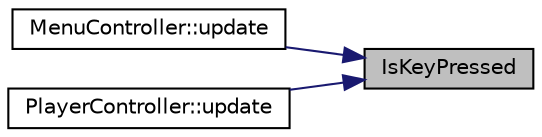 digraph "IsKeyPressed"
{
 // LATEX_PDF_SIZE
  edge [fontname="Helvetica",fontsize="10",labelfontname="Helvetica",labelfontsize="10"];
  node [fontname="Helvetica",fontsize="10",shape=record];
  rankdir="RL";
  Node1 [label="IsKeyPressed",height=0.2,width=0.4,color="black", fillcolor="grey75", style="filled", fontcolor="black",tooltip=" "];
  Node1 -> Node2 [dir="back",color="midnightblue",fontsize="10",style="solid",fontname="Helvetica"];
  Node2 [label="MenuController::update",height=0.2,width=0.4,color="black", fillcolor="white", style="filled",URL="$class_menu_controller.html#a013dd12a0c8fa12a95f06ac181a63b36",tooltip=" "];
  Node1 -> Node3 [dir="back",color="midnightblue",fontsize="10",style="solid",fontname="Helvetica"];
  Node3 [label="PlayerController::update",height=0.2,width=0.4,color="black", fillcolor="white", style="filled",URL="$class_player_controller.html#a01e6a2e4e543eb8f064a671fb3c05a16",tooltip=" "];
}
